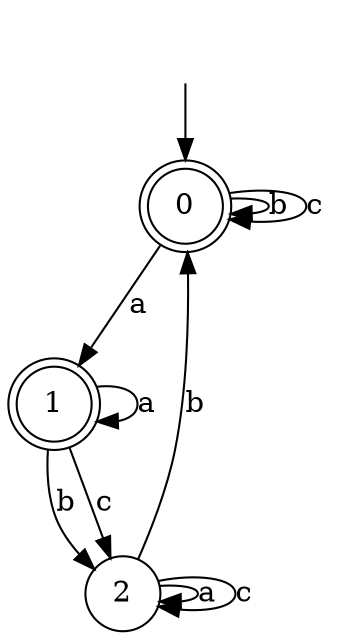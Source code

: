 digraph g {
__start [label=""shape=none]
	0[shape="doublecircle" label="0"]
	1[shape="doublecircle" label="1"]
	2[shape="circle" label="2"]
__start -> 0
	0->0 [label="b"]
	0->1 [label="a"]
	0->0 [label="c"]
	1->2 [label="b"]
	1->1 [label="a"]
	1->2 [label="c"]
	2->0 [label="b"]
	2->2 [label="a"]
	2->2 [label="c"]
}